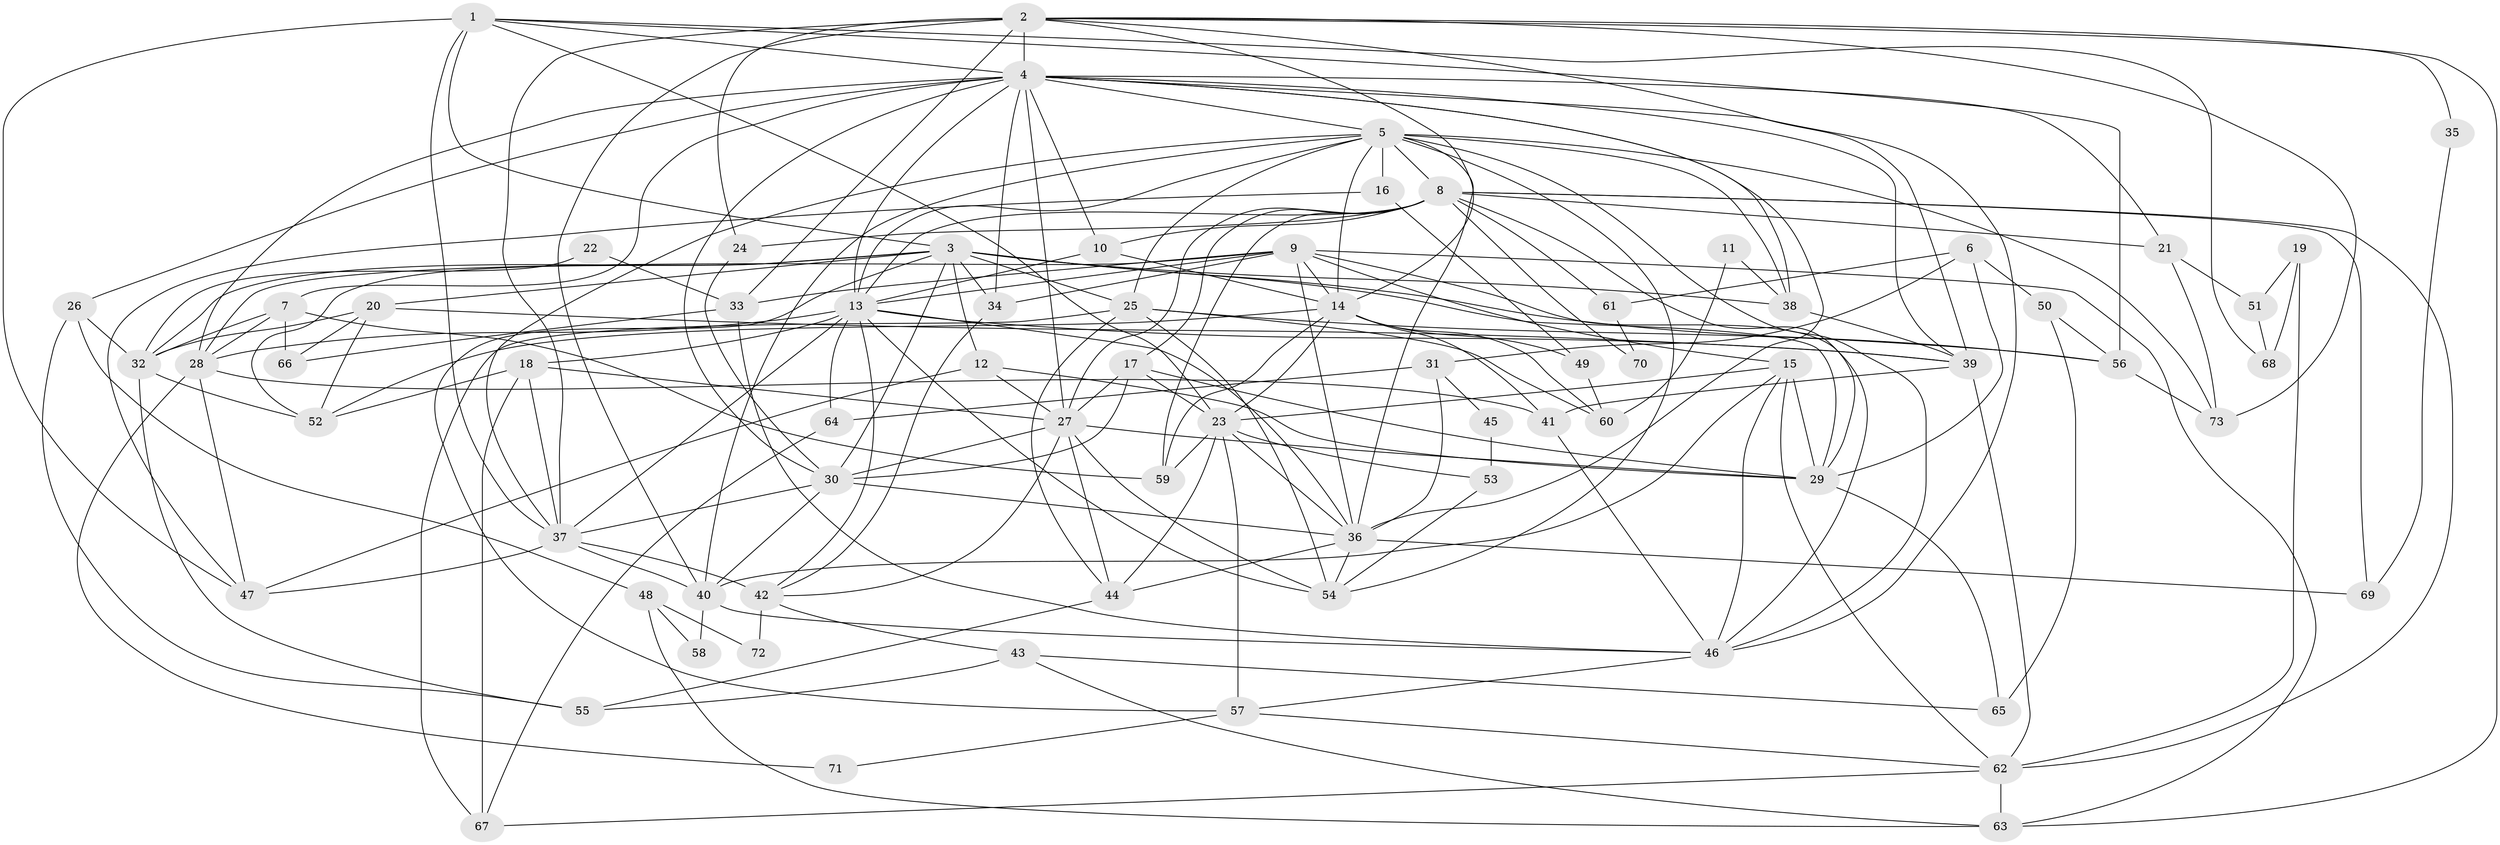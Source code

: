 // original degree distribution, {3: 0.2945205479452055, 8: 0.00684931506849315, 5: 0.19863013698630136, 4: 0.3013698630136986, 2: 0.0958904109589041, 6: 0.04794520547945205, 7: 0.0547945205479452}
// Generated by graph-tools (version 1.1) at 2025/43/03/06/25 01:43:20]
// undirected, 73 vertices, 200 edges
graph export_dot {
graph [start="1"]
  node [color=gray90,style=filled];
  1;
  2;
  3;
  4;
  5;
  6;
  7;
  8;
  9;
  10;
  11;
  12;
  13;
  14;
  15;
  16;
  17;
  18;
  19;
  20;
  21;
  22;
  23;
  24;
  25;
  26;
  27;
  28;
  29;
  30;
  31;
  32;
  33;
  34;
  35;
  36;
  37;
  38;
  39;
  40;
  41;
  42;
  43;
  44;
  45;
  46;
  47;
  48;
  49;
  50;
  51;
  52;
  53;
  54;
  55;
  56;
  57;
  58;
  59;
  60;
  61;
  62;
  63;
  64;
  65;
  66;
  67;
  68;
  69;
  70;
  71;
  72;
  73;
  1 -- 3 [weight=1.0];
  1 -- 4 [weight=1.0];
  1 -- 23 [weight=1.0];
  1 -- 37 [weight=1.0];
  1 -- 47 [weight=1.0];
  1 -- 56 [weight=1.0];
  1 -- 68 [weight=1.0];
  2 -- 4 [weight=1.0];
  2 -- 14 [weight=1.0];
  2 -- 24 [weight=2.0];
  2 -- 33 [weight=1.0];
  2 -- 35 [weight=1.0];
  2 -- 37 [weight=1.0];
  2 -- 39 [weight=1.0];
  2 -- 40 [weight=1.0];
  2 -- 63 [weight=1.0];
  2 -- 73 [weight=1.0];
  3 -- 12 [weight=2.0];
  3 -- 20 [weight=1.0];
  3 -- 25 [weight=1.0];
  3 -- 29 [weight=2.0];
  3 -- 30 [weight=2.0];
  3 -- 32 [weight=1.0];
  3 -- 34 [weight=1.0];
  3 -- 38 [weight=1.0];
  3 -- 52 [weight=1.0];
  3 -- 56 [weight=1.0];
  3 -- 57 [weight=1.0];
  4 -- 5 [weight=2.0];
  4 -- 7 [weight=1.0];
  4 -- 10 [weight=1.0];
  4 -- 13 [weight=1.0];
  4 -- 21 [weight=1.0];
  4 -- 26 [weight=1.0];
  4 -- 27 [weight=1.0];
  4 -- 28 [weight=2.0];
  4 -- 30 [weight=1.0];
  4 -- 34 [weight=1.0];
  4 -- 36 [weight=1.0];
  4 -- 38 [weight=1.0];
  4 -- 39 [weight=1.0];
  4 -- 46 [weight=1.0];
  5 -- 8 [weight=1.0];
  5 -- 13 [weight=1.0];
  5 -- 14 [weight=1.0];
  5 -- 16 [weight=2.0];
  5 -- 25 [weight=1.0];
  5 -- 36 [weight=1.0];
  5 -- 37 [weight=1.0];
  5 -- 38 [weight=1.0];
  5 -- 40 [weight=1.0];
  5 -- 46 [weight=1.0];
  5 -- 54 [weight=1.0];
  5 -- 73 [weight=1.0];
  6 -- 29 [weight=1.0];
  6 -- 31 [weight=1.0];
  6 -- 50 [weight=1.0];
  6 -- 61 [weight=1.0];
  7 -- 28 [weight=1.0];
  7 -- 32 [weight=1.0];
  7 -- 59 [weight=1.0];
  7 -- 66 [weight=1.0];
  8 -- 10 [weight=1.0];
  8 -- 13 [weight=1.0];
  8 -- 17 [weight=1.0];
  8 -- 21 [weight=1.0];
  8 -- 24 [weight=1.0];
  8 -- 27 [weight=1.0];
  8 -- 29 [weight=1.0];
  8 -- 59 [weight=1.0];
  8 -- 61 [weight=1.0];
  8 -- 62 [weight=1.0];
  8 -- 69 [weight=1.0];
  8 -- 70 [weight=1.0];
  9 -- 13 [weight=1.0];
  9 -- 14 [weight=1.0];
  9 -- 15 [weight=2.0];
  9 -- 28 [weight=1.0];
  9 -- 33 [weight=1.0];
  9 -- 34 [weight=1.0];
  9 -- 36 [weight=1.0];
  9 -- 46 [weight=1.0];
  9 -- 63 [weight=1.0];
  10 -- 13 [weight=1.0];
  10 -- 14 [weight=1.0];
  11 -- 38 [weight=1.0];
  11 -- 60 [weight=1.0];
  12 -- 27 [weight=1.0];
  12 -- 29 [weight=2.0];
  12 -- 47 [weight=1.0];
  13 -- 18 [weight=1.0];
  13 -- 28 [weight=1.0];
  13 -- 36 [weight=1.0];
  13 -- 37 [weight=1.0];
  13 -- 39 [weight=1.0];
  13 -- 42 [weight=1.0];
  13 -- 54 [weight=1.0];
  13 -- 64 [weight=1.0];
  14 -- 23 [weight=2.0];
  14 -- 41 [weight=1.0];
  14 -- 49 [weight=1.0];
  14 -- 52 [weight=1.0];
  14 -- 59 [weight=2.0];
  14 -- 60 [weight=1.0];
  15 -- 23 [weight=1.0];
  15 -- 29 [weight=2.0];
  15 -- 40 [weight=1.0];
  15 -- 46 [weight=1.0];
  15 -- 62 [weight=1.0];
  16 -- 47 [weight=1.0];
  16 -- 49 [weight=1.0];
  17 -- 23 [weight=1.0];
  17 -- 27 [weight=1.0];
  17 -- 29 [weight=1.0];
  17 -- 30 [weight=1.0];
  18 -- 27 [weight=1.0];
  18 -- 37 [weight=1.0];
  18 -- 52 [weight=1.0];
  18 -- 67 [weight=1.0];
  19 -- 51 [weight=1.0];
  19 -- 62 [weight=1.0];
  19 -- 68 [weight=1.0];
  20 -- 32 [weight=1.0];
  20 -- 39 [weight=1.0];
  20 -- 52 [weight=1.0];
  20 -- 66 [weight=1.0];
  21 -- 51 [weight=1.0];
  21 -- 73 [weight=1.0];
  22 -- 32 [weight=1.0];
  22 -- 33 [weight=1.0];
  23 -- 36 [weight=1.0];
  23 -- 44 [weight=1.0];
  23 -- 53 [weight=1.0];
  23 -- 57 [weight=1.0];
  23 -- 59 [weight=1.0];
  24 -- 30 [weight=1.0];
  25 -- 44 [weight=1.0];
  25 -- 54 [weight=1.0];
  25 -- 56 [weight=1.0];
  25 -- 60 [weight=1.0];
  25 -- 67 [weight=1.0];
  26 -- 32 [weight=1.0];
  26 -- 48 [weight=1.0];
  26 -- 55 [weight=1.0];
  27 -- 29 [weight=1.0];
  27 -- 30 [weight=2.0];
  27 -- 42 [weight=1.0];
  27 -- 44 [weight=1.0];
  27 -- 54 [weight=1.0];
  28 -- 41 [weight=1.0];
  28 -- 47 [weight=1.0];
  28 -- 71 [weight=1.0];
  29 -- 65 [weight=1.0];
  30 -- 36 [weight=2.0];
  30 -- 37 [weight=1.0];
  30 -- 40 [weight=1.0];
  31 -- 36 [weight=1.0];
  31 -- 45 [weight=1.0];
  31 -- 64 [weight=1.0];
  32 -- 52 [weight=1.0];
  32 -- 55 [weight=1.0];
  33 -- 46 [weight=1.0];
  33 -- 66 [weight=1.0];
  34 -- 42 [weight=1.0];
  35 -- 69 [weight=1.0];
  36 -- 44 [weight=1.0];
  36 -- 54 [weight=1.0];
  36 -- 69 [weight=1.0];
  37 -- 40 [weight=1.0];
  37 -- 42 [weight=1.0];
  37 -- 47 [weight=1.0];
  38 -- 39 [weight=1.0];
  39 -- 41 [weight=1.0];
  39 -- 62 [weight=1.0];
  40 -- 46 [weight=1.0];
  40 -- 58 [weight=1.0];
  41 -- 46 [weight=1.0];
  42 -- 43 [weight=1.0];
  42 -- 72 [weight=1.0];
  43 -- 55 [weight=1.0];
  43 -- 63 [weight=1.0];
  43 -- 65 [weight=1.0];
  44 -- 55 [weight=1.0];
  45 -- 53 [weight=1.0];
  46 -- 57 [weight=1.0];
  48 -- 58 [weight=1.0];
  48 -- 63 [weight=1.0];
  48 -- 72 [weight=1.0];
  49 -- 60 [weight=1.0];
  50 -- 56 [weight=1.0];
  50 -- 65 [weight=1.0];
  51 -- 68 [weight=1.0];
  53 -- 54 [weight=1.0];
  56 -- 73 [weight=1.0];
  57 -- 62 [weight=1.0];
  57 -- 71 [weight=1.0];
  61 -- 70 [weight=1.0];
  62 -- 63 [weight=1.0];
  62 -- 67 [weight=1.0];
  64 -- 67 [weight=1.0];
}

